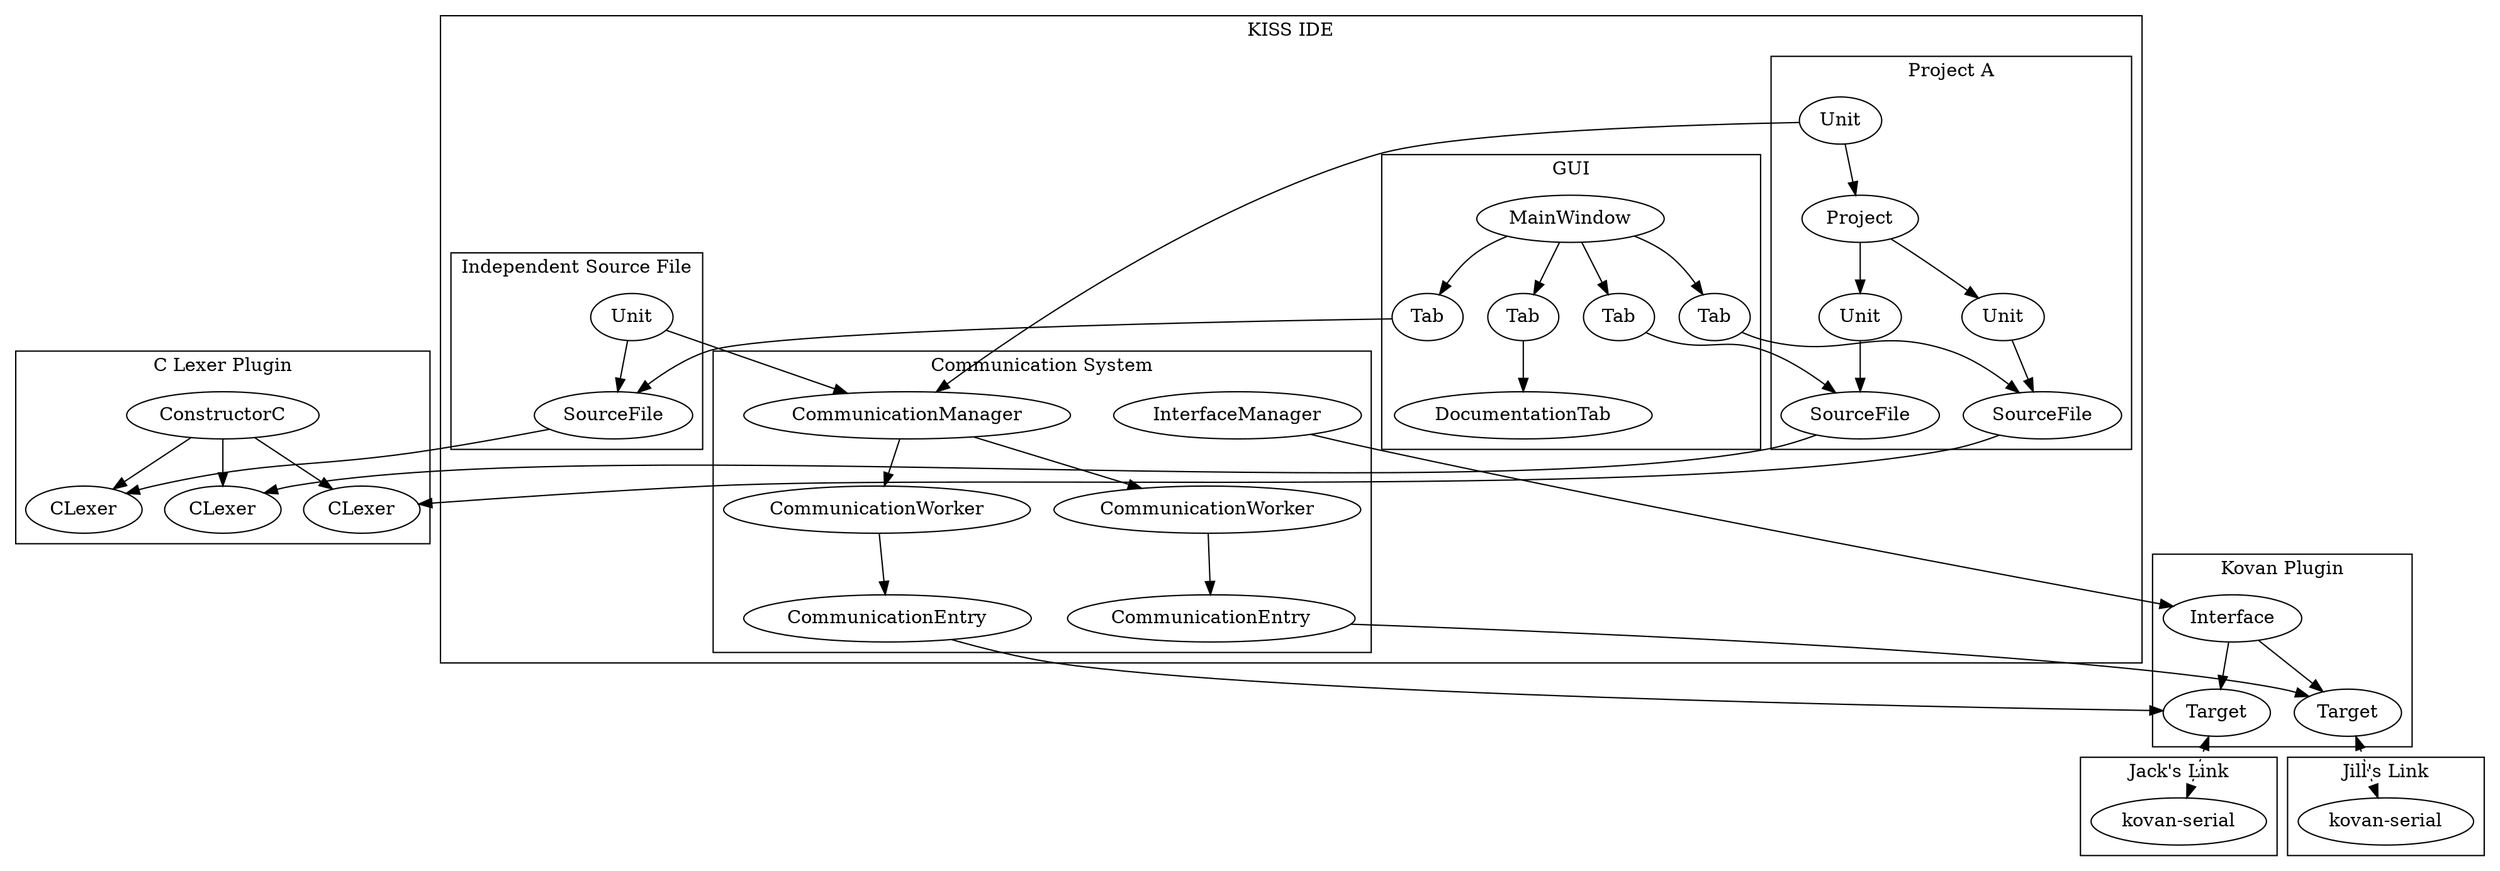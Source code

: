 digraph kiss_ide {
	subgraph cluster3 {
		label="KISS IDE";
		
		subgraph cluster7 {
		label="GUI";
			MainWindow;
			Tab0 [label="Tab"];
			Tab1 [label="Tab"];
			Tab2 [label="Tab"];
			Tab3 [label="Tab"];
			MainWindow -> Tab0;
			MainWindow -> Tab1;
			MainWindow -> Tab2;
			MainWindow -> Tab3;
			Tab3 -> DocumentationTab
		}
		
		
		subgraph cluster0 {
			label="Independent Source File";
			SourceFile0 [label="SourceFile"];
			Unit0 [label="Unit"];
			Unit0 -> SourceFile0;
		}
	
		subgraph cluster1 {
			label="Project A";
			SourceFile1 [label="SourceFile"];
			SourceFile2 [label="SourceFile"];
			Unit1 [label="Unit"];
			Unit2 [label="Unit"];
			Unit3 [label="Unit"];
			Unit1 -> Project;
			Project -> Unit2 -> SourceFile1;
			Project -> Unit3 -> SourceFile2;
		}
		
		subgraph cluster5 {
			label="Communication System";
			CommunicationWorker0 [label=CommunicationWorker];
			CommunicationWorker1 [label=CommunicationWorker];
			CommunicationEntry0 [label=CommunicationEntry];
			CommunicationEntry1 [label=CommunicationEntry];
			InterfaceManager;
			CommunicationManager -> CommunicationWorker0;
			CommunicationManager -> CommunicationWorker1;
			CommunicationWorker0 -> CommunicationEntry0;
			CommunicationWorker1 -> CommunicationEntry1;
		}
	}
	
	subgraph cluster4 {
		label="Kovan Plugin";
		Target0 [label=Target];
		Target1 [label=Target];
		Interface -> Target0
		Interface -> Target1
	}
	
	subgraph cluster6 {
		label="Jack's Link";
		KovanSerial0 [label="kovan-serial"];
		Target0 -> KovanSerial0 [dir=both style=dotted]
	}
	
	subgraph cluster8 {
		label="Jill's Link";
		KovanSerial1 [label="kovan-serial"];
		Target1 -> KovanSerial1 [dir=both style=dotted]
	}
	
	subgraph cluster5 {
		label="C Lexer Plugin";
		CLexer0 [label=CLexer]
		CLexer1 [label=CLexer]
		CLexer2 [label=CLexer]
		ConstructorC -> CLexer0;
		ConstructorC -> CLexer1;
		ConstructorC -> CLexer2;
	}
	
	
	Unit0 -> CommunicationManager// [constraint=false];
	Unit1 -> CommunicationManager// [constraint=false];
	CommunicationEntry0 -> Target0// [constraint=false];
	CommunicationEntry1 -> Target1// [constraint=false];
	InterfaceManager -> Interface //[constraint=false];
	SourceFile0 -> CLexer0;
	SourceFile1 -> CLexer1;
	SourceFile2 -> CLexer2;
	Tab0 -> SourceFile0;
	Tab1 -> SourceFile1;
	Tab2 -> SourceFile2;
}